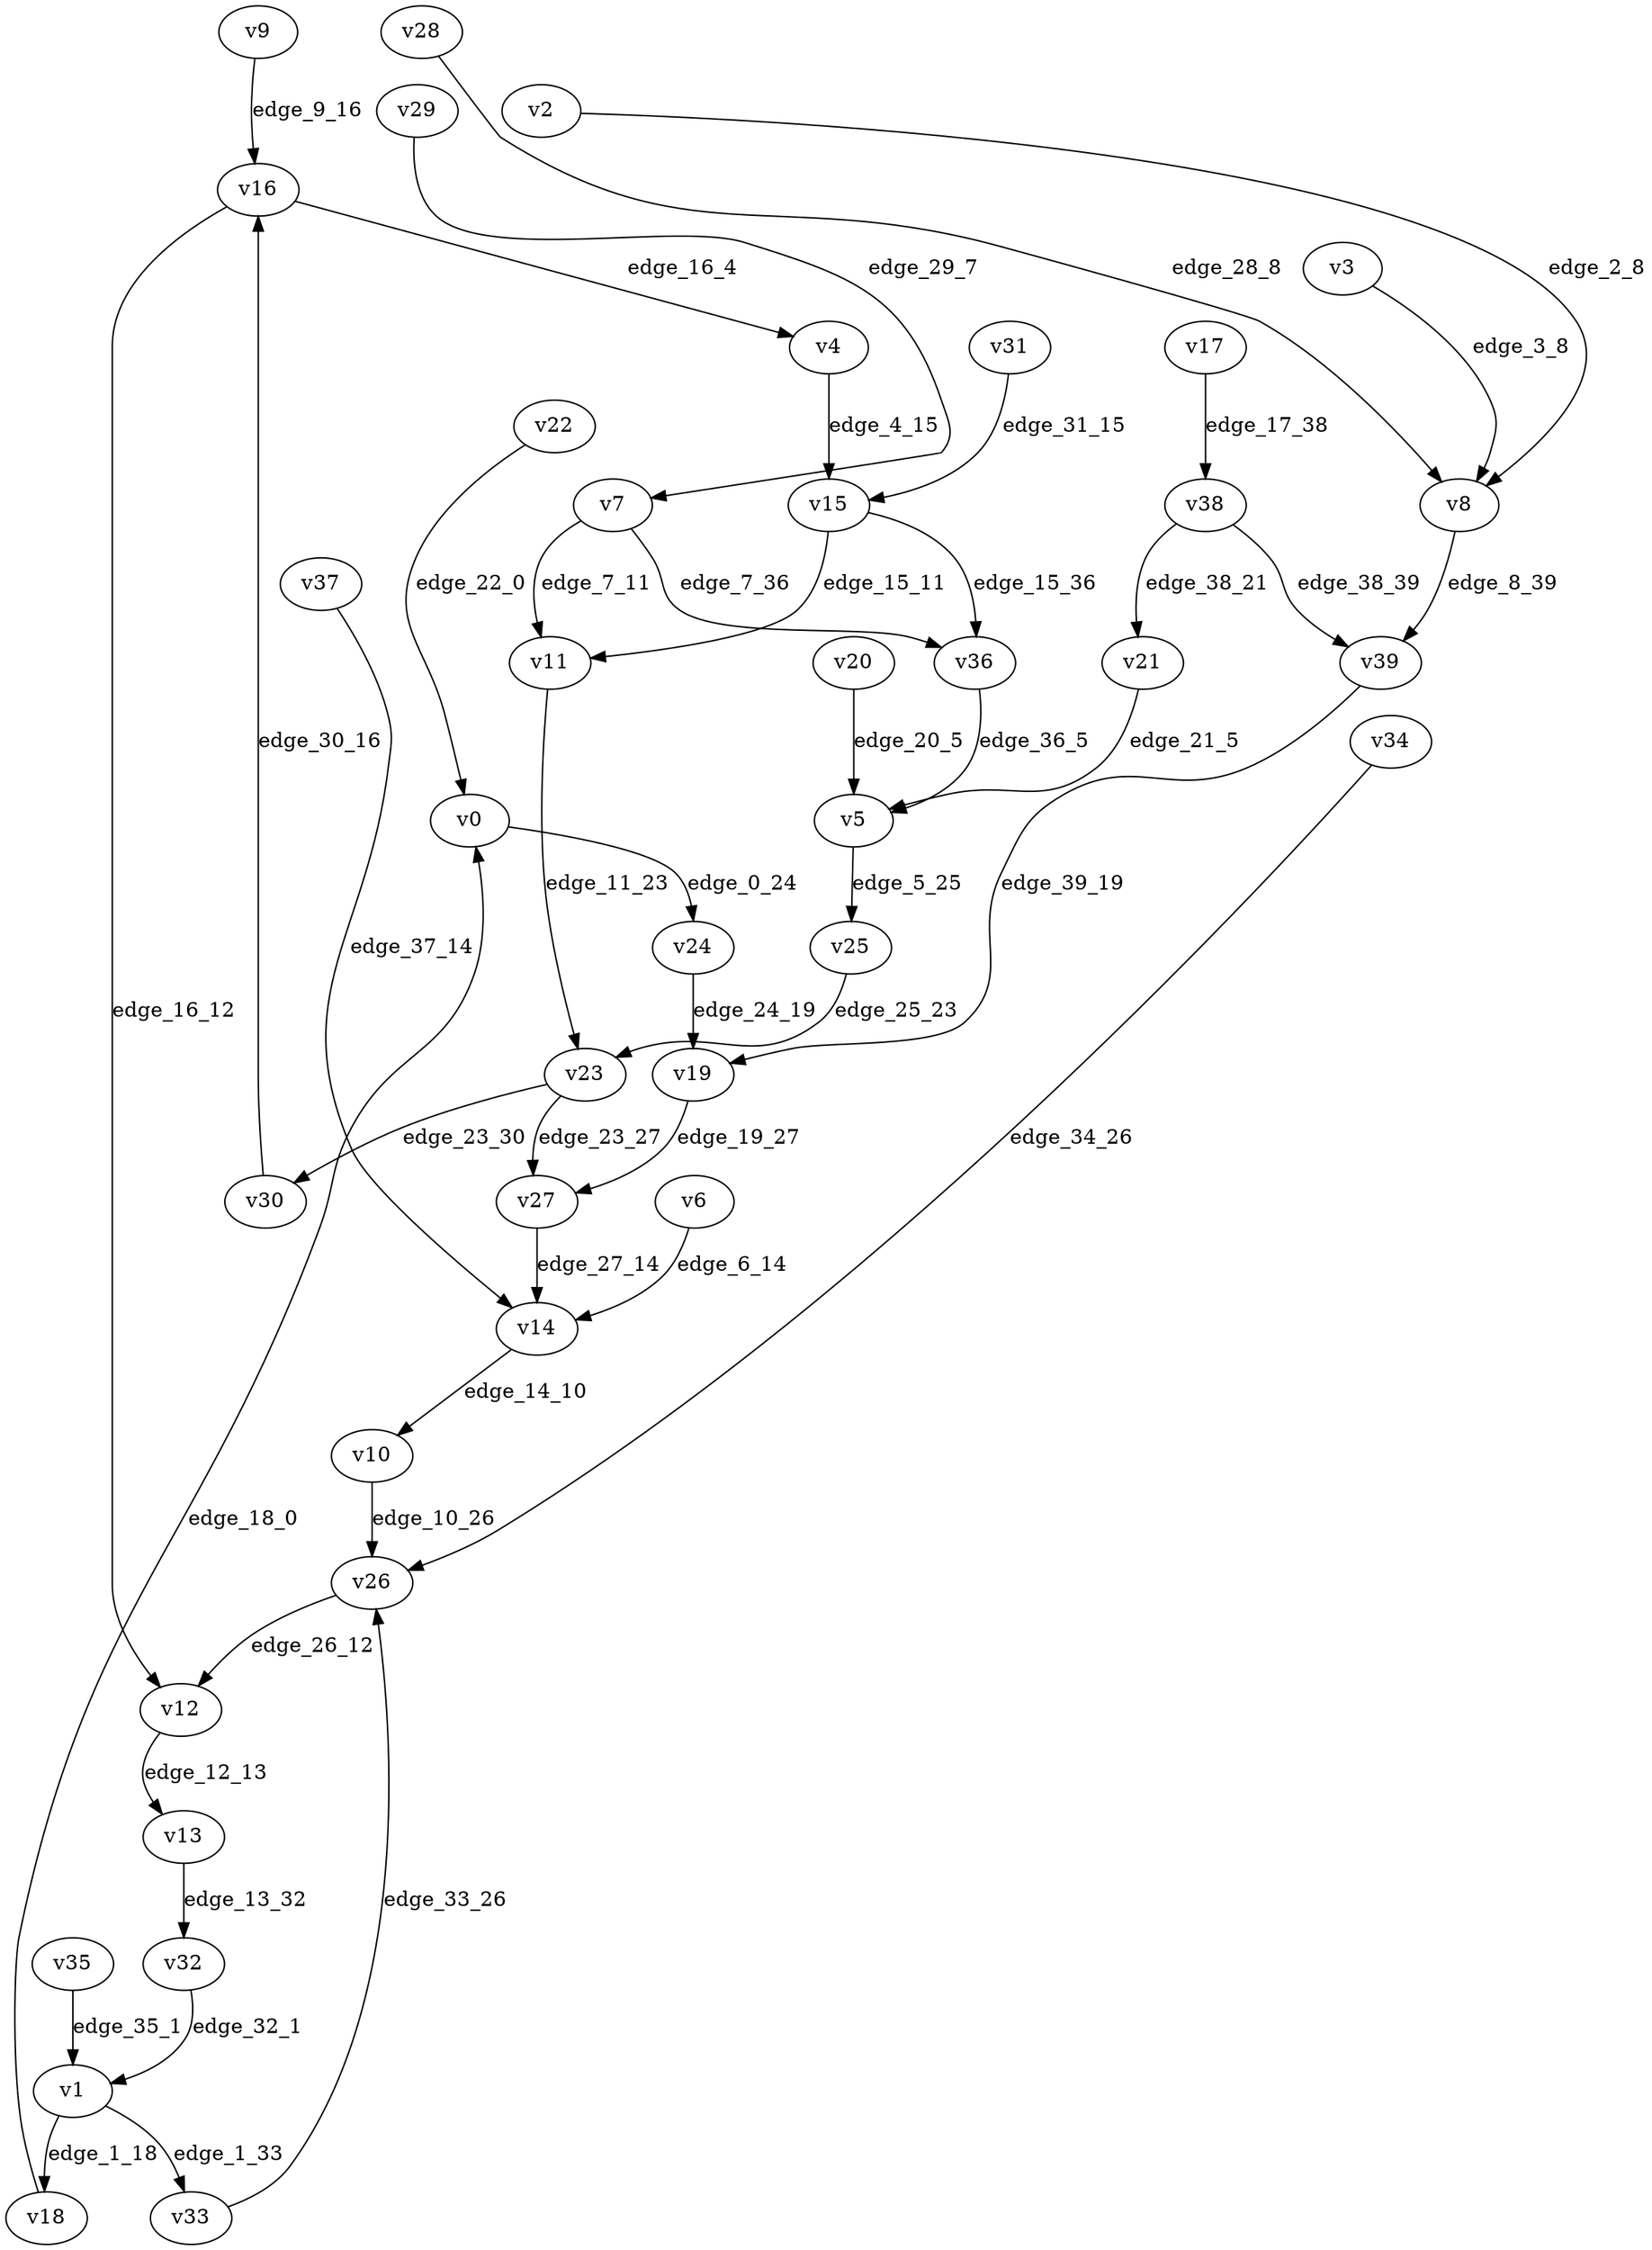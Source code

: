 digraph G {
    // Stochastic discounted game

    v0 [name="v0", player=-1];
    v1 [name="v1", player=-1];
    v2 [name="v2", player=1];
    v3 [name="v3", player=0];
    v4 [name="v4", player=1];
    v5 [name="v5", player=-1];
    v6 [name="v6", player=1];
    v7 [name="v7", player=-1];
    v8 [name="v8", player=-1];
    v9 [name="v9", player=0];
    v10 [name="v10", player=1];
    v11 [name="v11", player=0];
    v12 [name="v12", player=1];
    v13 [name="v13", player=-1];
    v14 [name="v14", player=-1];
    v15 [name="v15", player=-1];
    v16 [name="v16", player=-1];
    v17 [name="v17", player=1];
    v18 [name="v18", player=1];
    v19 [name="v19", player=-1];
    v20 [name="v20", player=0];
    v21 [name="v21", player=0];
    v22 [name="v22", player=0];
    v23 [name="v23", player=-1];
    v24 [name="v24", player=1];
    v25 [name="v25", player=0];
    v26 [name="v26", player=-1];
    v27 [name="v27", player=1];
    v28 [name="v28", player=0];
    v29 [name="v29", player=1];
    v30 [name="v30", player=0];
    v31 [name="v31", player=0];
    v32 [name="v32", player=1];
    v33 [name="v33", player=0];
    v34 [name="v34", player=0];
    v35 [name="v35", player=1];
    v36 [name="v36", player=0];
    v37 [name="v37", player=1];
    v38 [name="v38", player=-1];
    v39 [name="v39", player=1];

    v0 -> v24 [label="edge_0_24", probability=1.000000];
    v1 -> v18 [label="edge_1_18", probability=0.435574];
    v1 -> v33 [label="edge_1_33", probability=0.564426];
    v2 -> v8 [label="edge_2_8", weight=-7.319011, discount=0.107363];
    v3 -> v8 [label="edge_3_8", weight=-3.335571, discount=0.717270];
    v4 -> v15 [label="edge_4_15", weight=8.937363, discount=0.651641];
    v5 -> v25 [label="edge_5_25", probability=1.000000];
    v6 -> v14 [label="edge_6_14", weight=3.819184, discount=0.297227];
    v7 -> v11 [label="edge_7_11", probability=0.435746];
    v7 -> v36 [label="edge_7_36", probability=0.564254];
    v8 -> v39 [label="edge_8_39", probability=1.000000];
    v9 -> v16 [label="edge_9_16", weight=5.254612, discount=0.249464];
    v10 -> v26 [label="edge_10_26", weight=4.141289, discount=0.641605];
    v11 -> v23 [label="edge_11_23", weight=1.615888, discount=0.481912];
    v12 -> v13 [label="edge_12_13", weight=0.569500, discount=0.111009];
    v13 -> v32 [label="edge_13_32", probability=1.000000];
    v14 -> v10 [label="edge_14_10", probability=1.000000];
    v15 -> v11 [label="edge_15_11", probability=0.558839];
    v15 -> v36 [label="edge_15_36", probability=0.441161];
    v16 -> v12 [label="edge_16_12", probability=0.511628];
    v16 -> v4 [label="edge_16_4", probability=0.488372];
    v17 -> v38 [label="edge_17_38", weight=3.201229, discount=0.430069];
    v18 -> v0 [label="edge_18_0", weight=-8.335381, discount=0.847831];
    v19 -> v27 [label="edge_19_27", probability=1.000000];
    v20 -> v5 [label="edge_20_5", weight=6.268003, discount=0.846987];
    v21 -> v5 [label="edge_21_5", weight=6.192424, discount=0.260232];
    v22 -> v0 [label="edge_22_0", weight=-7.435643, discount=0.348320];
    v23 -> v27 [label="edge_23_27", probability=0.340011];
    v23 -> v30 [label="edge_23_30", probability=0.659989];
    v24 -> v19 [label="edge_24_19", weight=5.893468, discount=0.764711];
    v25 -> v23 [label="edge_25_23", weight=7.544065, discount=0.219674];
    v26 -> v12 [label="edge_26_12", probability=1.000000];
    v27 -> v14 [label="edge_27_14", weight=7.699367, discount=0.569425];
    v28 -> v8 [label="edge_28_8", weight=-6.673628, discount=0.526181];
    v29 -> v7 [label="edge_29_7", weight=-2.502022, discount=0.161703];
    v30 -> v16 [label="edge_30_16", weight=1.516357, discount=0.358892];
    v31 -> v15 [label="edge_31_15", weight=6.580581, discount=0.240746];
    v32 -> v1 [label="edge_32_1", weight=-5.883560, discount=0.737120];
    v33 -> v26 [label="edge_33_26", weight=-5.458493, discount=0.802926];
    v34 -> v26 [label="edge_34_26", weight=-6.061458, discount=0.716580];
    v35 -> v1 [label="edge_35_1", weight=4.877514, discount=0.660769];
    v36 -> v5 [label="edge_36_5", weight=-5.081340, discount=0.843345];
    v37 -> v14 [label="edge_37_14", weight=-1.723858, discount=0.761373];
    v38 -> v21 [label="edge_38_21", probability=0.529696];
    v38 -> v39 [label="edge_38_39", probability=0.470304];
    v39 -> v19 [label="edge_39_19", weight=-1.688285, discount=0.833585];
}